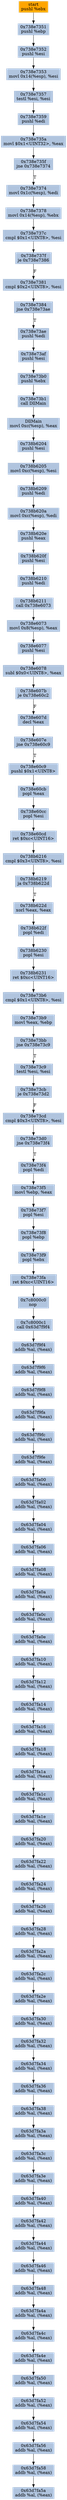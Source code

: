 digraph G {
node[shape=rectangle,style=filled,fillcolor=lightsteelblue,color=lightsteelblue]
bgcolor="transparent"
a0x738e7350pushl_ebx[label="start\npushl %ebx",color="lightgrey",fillcolor="orange"];
a0x738e7351pushl_ebp[label="0x738e7351\npushl %ebp"];
a0x738e7352pushl_esi[label="0x738e7352\npushl %esi"];
a0x738e7353movl_0x14esp__esi[label="0x738e7353\nmovl 0x14(%esp), %esi"];
a0x738e7357testl_esi_esi[label="0x738e7357\ntestl %esi, %esi"];
a0x738e7359pushl_edi[label="0x738e7359\npushl %edi"];
a0x738e735amovl_0x1UINT32_eax[label="0x738e735a\nmovl $0x1<UINT32>, %eax"];
a0x738e735fjne_0x738e7374[label="0x738e735f\njne 0x738e7374"];
a0x738e7374movl_0x1cesp__edi[label="0x738e7374\nmovl 0x1c(%esp), %edi"];
a0x738e7378movl_0x14esp__ebx[label="0x738e7378\nmovl 0x14(%esp), %ebx"];
a0x738e737ccmpl_0x1UINT8_esi[label="0x738e737c\ncmpl $0x1<UINT8>, %esi"];
a0x738e737fje_0x738e7386[label="0x738e737f\nje 0x738e7386"];
a0x738e7381cmpl_0x2UINT8_esi[label="0x738e7381\ncmpl $0x2<UINT8>, %esi"];
a0x738e7384jne_0x738e73ae[label="0x738e7384\njne 0x738e73ae"];
a0x738e73aepushl_edi[label="0x738e73ae\npushl %edi"];
a0x738e73afpushl_esi[label="0x738e73af\npushl %esi"];
a0x738e73b0pushl_ebx[label="0x738e73b0\npushl %ebx"];
a0x738e73b1call_DllMain[label="0x738e73b1\ncall DllMain"];
a0x738b6200movl_0xcesp__eax[label="DllMain\nmovl 0xc(%esp), %eax"];
a0x738b6204pushl_esi[label="0x738b6204\npushl %esi"];
a0x738b6205movl_0xcesp__esi[label="0x738b6205\nmovl 0xc(%esp), %esi"];
a0x738b6209pushl_edi[label="0x738b6209\npushl %edi"];
a0x738b620amovl_0xcesp__edi[label="0x738b620a\nmovl 0xc(%esp), %edi"];
a0x738b620epushl_eax[label="0x738b620e\npushl %eax"];
a0x738b620fpushl_esi[label="0x738b620f\npushl %esi"];
a0x738b6210pushl_edi[label="0x738b6210\npushl %edi"];
a0x738b6211call_0x738e6073[label="0x738b6211\ncall 0x738e6073"];
a0x738e6073movl_0x8esp__eax[label="0x738e6073\nmovl 0x8(%esp), %eax"];
a0x738e6077pushl_esi[label="0x738e6077\npushl %esi"];
a0x738e6078subl_0x0UINT8_eax[label="0x738e6078\nsubl $0x0<UINT8>, %eax"];
a0x738e607bje_0x738e60c2[label="0x738e607b\nje 0x738e60c2"];
a0x738e607ddecl_eax[label="0x738e607d\ndecl %eax"];
a0x738e607ejne_0x738e60c9[label="0x738e607e\njne 0x738e60c9"];
a0x738e60c9pushl_0x1UINT8[label="0x738e60c9\npushl $0x1<UINT8>"];
a0x738e60cbpopl_eax[label="0x738e60cb\npopl %eax"];
a0x738e60ccpopl_esi[label="0x738e60cc\npopl %esi"];
a0x738e60cdret_0xcUINT16[label="0x738e60cd\nret $0xc<UINT16>"];
a0x738b6216cmpl_0x3UINT8_esi[label="0x738b6216\ncmpl $0x3<UINT8>, %esi"];
a0x738b6219ja_0x738b622d[label="0x738b6219\nja 0x738b622d"];
a0x738b622dxorl_eax_eax[label="0x738b622d\nxorl %eax, %eax"];
a0x738b622fpopl_edi[label="0x738b622f\npopl %edi"];
a0x738b6230popl_esi[label="0x738b6230\npopl %esi"];
a0x738b6231ret_0xcUINT16[label="0x738b6231\nret $0xc<UINT16>"];
a0x738e73b6cmpl_0x1UINT8_esi[label="0x738e73b6\ncmpl $0x1<UINT8>, %esi"];
a0x738e73b9movl_eax_ebp[label="0x738e73b9\nmovl %eax, %ebp"];
a0x738e73bbjne_0x738e73c9[label="0x738e73bb\njne 0x738e73c9"];
a0x738e73c9testl_esi_esi[label="0x738e73c9\ntestl %esi, %esi"];
a0x738e73cbje_0x738e73d2[label="0x738e73cb\nje 0x738e73d2"];
a0x738e73cdcmpl_0x3UINT8_esi[label="0x738e73cd\ncmpl $0x3<UINT8>, %esi"];
a0x738e73d0jne_0x738e73f4[label="0x738e73d0\njne 0x738e73f4"];
a0x738e73f4popl_edi[label="0x738e73f4\npopl %edi"];
a0x738e73f5movl_ebp_eax[label="0x738e73f5\nmovl %ebp, %eax"];
a0x738e73f7popl_esi[label="0x738e73f7\npopl %esi"];
a0x738e73f8popl_ebp[label="0x738e73f8\npopl %ebp"];
a0x738e73f9popl_ebx[label="0x738e73f9\npopl %ebx"];
a0x738e73faret_0xcUINT16[label="0x738e73fa\nret $0xc<UINT16>"];
a0x7c8000c0nop_[label="0x7c8000c0\nnop "];
a0x7c8000c1call_0x63d7f9f4[label="0x7c8000c1\ncall 0x63d7f9f4"];
a0x63d7f9f4addb_al_eax_[label="0x63d7f9f4\naddb %al, (%eax)"];
a0x63d7f9f6addb_al_eax_[label="0x63d7f9f6\naddb %al, (%eax)"];
a0x63d7f9f8addb_al_eax_[label="0x63d7f9f8\naddb %al, (%eax)"];
a0x63d7f9faaddb_al_eax_[label="0x63d7f9fa\naddb %al, (%eax)"];
a0x63d7f9fcaddb_al_eax_[label="0x63d7f9fc\naddb %al, (%eax)"];
a0x63d7f9feaddb_al_eax_[label="0x63d7f9fe\naddb %al, (%eax)"];
a0x63d7fa00addb_al_eax_[label="0x63d7fa00\naddb %al, (%eax)"];
a0x63d7fa02addb_al_eax_[label="0x63d7fa02\naddb %al, (%eax)"];
a0x63d7fa04addb_al_eax_[label="0x63d7fa04\naddb %al, (%eax)"];
a0x63d7fa06addb_al_eax_[label="0x63d7fa06\naddb %al, (%eax)"];
a0x63d7fa08addb_al_eax_[label="0x63d7fa08\naddb %al, (%eax)"];
a0x63d7fa0aaddb_al_eax_[label="0x63d7fa0a\naddb %al, (%eax)"];
a0x63d7fa0caddb_al_eax_[label="0x63d7fa0c\naddb %al, (%eax)"];
a0x63d7fa0eaddb_al_eax_[label="0x63d7fa0e\naddb %al, (%eax)"];
a0x63d7fa10addb_al_eax_[label="0x63d7fa10\naddb %al, (%eax)"];
a0x63d7fa12addb_al_eax_[label="0x63d7fa12\naddb %al, (%eax)"];
a0x63d7fa14addb_al_eax_[label="0x63d7fa14\naddb %al, (%eax)"];
a0x63d7fa16addb_al_eax_[label="0x63d7fa16\naddb %al, (%eax)"];
a0x63d7fa18addb_al_eax_[label="0x63d7fa18\naddb %al, (%eax)"];
a0x63d7fa1aaddb_al_eax_[label="0x63d7fa1a\naddb %al, (%eax)"];
a0x63d7fa1caddb_al_eax_[label="0x63d7fa1c\naddb %al, (%eax)"];
a0x63d7fa1eaddb_al_eax_[label="0x63d7fa1e\naddb %al, (%eax)"];
a0x63d7fa20addb_al_eax_[label="0x63d7fa20\naddb %al, (%eax)"];
a0x63d7fa22addb_al_eax_[label="0x63d7fa22\naddb %al, (%eax)"];
a0x63d7fa24addb_al_eax_[label="0x63d7fa24\naddb %al, (%eax)"];
a0x63d7fa26addb_al_eax_[label="0x63d7fa26\naddb %al, (%eax)"];
a0x63d7fa28addb_al_eax_[label="0x63d7fa28\naddb %al, (%eax)"];
a0x63d7fa2aaddb_al_eax_[label="0x63d7fa2a\naddb %al, (%eax)"];
a0x63d7fa2caddb_al_eax_[label="0x63d7fa2c\naddb %al, (%eax)"];
a0x63d7fa2eaddb_al_eax_[label="0x63d7fa2e\naddb %al, (%eax)"];
a0x63d7fa30addb_al_eax_[label="0x63d7fa30\naddb %al, (%eax)"];
a0x63d7fa32addb_al_eax_[label="0x63d7fa32\naddb %al, (%eax)"];
a0x63d7fa34addb_al_eax_[label="0x63d7fa34\naddb %al, (%eax)"];
a0x63d7fa36addb_al_eax_[label="0x63d7fa36\naddb %al, (%eax)"];
a0x63d7fa38addb_al_eax_[label="0x63d7fa38\naddb %al, (%eax)"];
a0x63d7fa3aaddb_al_eax_[label="0x63d7fa3a\naddb %al, (%eax)"];
a0x63d7fa3caddb_al_eax_[label="0x63d7fa3c\naddb %al, (%eax)"];
a0x63d7fa3eaddb_al_eax_[label="0x63d7fa3e\naddb %al, (%eax)"];
a0x63d7fa40addb_al_eax_[label="0x63d7fa40\naddb %al, (%eax)"];
a0x63d7fa42addb_al_eax_[label="0x63d7fa42\naddb %al, (%eax)"];
a0x63d7fa44addb_al_eax_[label="0x63d7fa44\naddb %al, (%eax)"];
a0x63d7fa46addb_al_eax_[label="0x63d7fa46\naddb %al, (%eax)"];
a0x63d7fa48addb_al_eax_[label="0x63d7fa48\naddb %al, (%eax)"];
a0x63d7fa4aaddb_al_eax_[label="0x63d7fa4a\naddb %al, (%eax)"];
a0x63d7fa4caddb_al_eax_[label="0x63d7fa4c\naddb %al, (%eax)"];
a0x63d7fa4eaddb_al_eax_[label="0x63d7fa4e\naddb %al, (%eax)"];
a0x63d7fa50addb_al_eax_[label="0x63d7fa50\naddb %al, (%eax)"];
a0x63d7fa52addb_al_eax_[label="0x63d7fa52\naddb %al, (%eax)"];
a0x63d7fa54addb_al_eax_[label="0x63d7fa54\naddb %al, (%eax)"];
a0x63d7fa56addb_al_eax_[label="0x63d7fa56\naddb %al, (%eax)"];
a0x63d7fa58addb_al_eax_[label="0x63d7fa58\naddb %al, (%eax)"];
a0x63d7fa5aaddb_al_eax_[label="0x63d7fa5a\naddb %al, (%eax)"];
a0x738e7350pushl_ebx -> a0x738e7351pushl_ebp [color="#000000"];
a0x738e7351pushl_ebp -> a0x738e7352pushl_esi [color="#000000"];
a0x738e7352pushl_esi -> a0x738e7353movl_0x14esp__esi [color="#000000"];
a0x738e7353movl_0x14esp__esi -> a0x738e7357testl_esi_esi [color="#000000"];
a0x738e7357testl_esi_esi -> a0x738e7359pushl_edi [color="#000000"];
a0x738e7359pushl_edi -> a0x738e735amovl_0x1UINT32_eax [color="#000000"];
a0x738e735amovl_0x1UINT32_eax -> a0x738e735fjne_0x738e7374 [color="#000000"];
a0x738e735fjne_0x738e7374 -> a0x738e7374movl_0x1cesp__edi [color="#000000",label="T"];
a0x738e7374movl_0x1cesp__edi -> a0x738e7378movl_0x14esp__ebx [color="#000000"];
a0x738e7378movl_0x14esp__ebx -> a0x738e737ccmpl_0x1UINT8_esi [color="#000000"];
a0x738e737ccmpl_0x1UINT8_esi -> a0x738e737fje_0x738e7386 [color="#000000"];
a0x738e737fje_0x738e7386 -> a0x738e7381cmpl_0x2UINT8_esi [color="#000000",label="F"];
a0x738e7381cmpl_0x2UINT8_esi -> a0x738e7384jne_0x738e73ae [color="#000000"];
a0x738e7384jne_0x738e73ae -> a0x738e73aepushl_edi [color="#000000",label="T"];
a0x738e73aepushl_edi -> a0x738e73afpushl_esi [color="#000000"];
a0x738e73afpushl_esi -> a0x738e73b0pushl_ebx [color="#000000"];
a0x738e73b0pushl_ebx -> a0x738e73b1call_DllMain [color="#000000"];
a0x738e73b1call_DllMain -> a0x738b6200movl_0xcesp__eax [color="#000000"];
a0x738b6200movl_0xcesp__eax -> a0x738b6204pushl_esi [color="#000000"];
a0x738b6204pushl_esi -> a0x738b6205movl_0xcesp__esi [color="#000000"];
a0x738b6205movl_0xcesp__esi -> a0x738b6209pushl_edi [color="#000000"];
a0x738b6209pushl_edi -> a0x738b620amovl_0xcesp__edi [color="#000000"];
a0x738b620amovl_0xcesp__edi -> a0x738b620epushl_eax [color="#000000"];
a0x738b620epushl_eax -> a0x738b620fpushl_esi [color="#000000"];
a0x738b620fpushl_esi -> a0x738b6210pushl_edi [color="#000000"];
a0x738b6210pushl_edi -> a0x738b6211call_0x738e6073 [color="#000000"];
a0x738b6211call_0x738e6073 -> a0x738e6073movl_0x8esp__eax [color="#000000"];
a0x738e6073movl_0x8esp__eax -> a0x738e6077pushl_esi [color="#000000"];
a0x738e6077pushl_esi -> a0x738e6078subl_0x0UINT8_eax [color="#000000"];
a0x738e6078subl_0x0UINT8_eax -> a0x738e607bje_0x738e60c2 [color="#000000"];
a0x738e607bje_0x738e60c2 -> a0x738e607ddecl_eax [color="#000000",label="F"];
a0x738e607ddecl_eax -> a0x738e607ejne_0x738e60c9 [color="#000000"];
a0x738e607ejne_0x738e60c9 -> a0x738e60c9pushl_0x1UINT8 [color="#000000",label="T"];
a0x738e60c9pushl_0x1UINT8 -> a0x738e60cbpopl_eax [color="#000000"];
a0x738e60cbpopl_eax -> a0x738e60ccpopl_esi [color="#000000"];
a0x738e60ccpopl_esi -> a0x738e60cdret_0xcUINT16 [color="#000000"];
a0x738e60cdret_0xcUINT16 -> a0x738b6216cmpl_0x3UINT8_esi [color="#000000"];
a0x738b6216cmpl_0x3UINT8_esi -> a0x738b6219ja_0x738b622d [color="#000000"];
a0x738b6219ja_0x738b622d -> a0x738b622dxorl_eax_eax [color="#000000",label="T"];
a0x738b622dxorl_eax_eax -> a0x738b622fpopl_edi [color="#000000"];
a0x738b622fpopl_edi -> a0x738b6230popl_esi [color="#000000"];
a0x738b6230popl_esi -> a0x738b6231ret_0xcUINT16 [color="#000000"];
a0x738b6231ret_0xcUINT16 -> a0x738e73b6cmpl_0x1UINT8_esi [color="#000000"];
a0x738e73b6cmpl_0x1UINT8_esi -> a0x738e73b9movl_eax_ebp [color="#000000"];
a0x738e73b9movl_eax_ebp -> a0x738e73bbjne_0x738e73c9 [color="#000000"];
a0x738e73bbjne_0x738e73c9 -> a0x738e73c9testl_esi_esi [color="#000000",label="T"];
a0x738e73c9testl_esi_esi -> a0x738e73cbje_0x738e73d2 [color="#000000"];
a0x738e73cbje_0x738e73d2 -> a0x738e73cdcmpl_0x3UINT8_esi [color="#000000",label="F"];
a0x738e73cdcmpl_0x3UINT8_esi -> a0x738e73d0jne_0x738e73f4 [color="#000000"];
a0x738e73d0jne_0x738e73f4 -> a0x738e73f4popl_edi [color="#000000",label="T"];
a0x738e73f4popl_edi -> a0x738e73f5movl_ebp_eax [color="#000000"];
a0x738e73f5movl_ebp_eax -> a0x738e73f7popl_esi [color="#000000"];
a0x738e73f7popl_esi -> a0x738e73f8popl_ebp [color="#000000"];
a0x738e73f8popl_ebp -> a0x738e73f9popl_ebx [color="#000000"];
a0x738e73f9popl_ebx -> a0x738e73faret_0xcUINT16 [color="#000000"];
a0x738e73faret_0xcUINT16 -> a0x7c8000c0nop_ [color="#000000"];
a0x7c8000c0nop_ -> a0x7c8000c1call_0x63d7f9f4 [color="#000000"];
a0x7c8000c1call_0x63d7f9f4 -> a0x63d7f9f4addb_al_eax_ [color="#000000"];
a0x63d7f9f4addb_al_eax_ -> a0x63d7f9f6addb_al_eax_ [color="#000000"];
a0x63d7f9f6addb_al_eax_ -> a0x63d7f9f8addb_al_eax_ [color="#000000"];
a0x63d7f9f8addb_al_eax_ -> a0x63d7f9faaddb_al_eax_ [color="#000000"];
a0x63d7f9faaddb_al_eax_ -> a0x63d7f9fcaddb_al_eax_ [color="#000000"];
a0x63d7f9fcaddb_al_eax_ -> a0x63d7f9feaddb_al_eax_ [color="#000000"];
a0x63d7f9feaddb_al_eax_ -> a0x63d7fa00addb_al_eax_ [color="#000000"];
a0x63d7fa00addb_al_eax_ -> a0x63d7fa02addb_al_eax_ [color="#000000"];
a0x63d7fa02addb_al_eax_ -> a0x63d7fa04addb_al_eax_ [color="#000000"];
a0x63d7fa04addb_al_eax_ -> a0x63d7fa06addb_al_eax_ [color="#000000"];
a0x63d7fa06addb_al_eax_ -> a0x63d7fa08addb_al_eax_ [color="#000000"];
a0x63d7fa08addb_al_eax_ -> a0x63d7fa0aaddb_al_eax_ [color="#000000"];
a0x63d7fa0aaddb_al_eax_ -> a0x63d7fa0caddb_al_eax_ [color="#000000"];
a0x63d7fa0caddb_al_eax_ -> a0x63d7fa0eaddb_al_eax_ [color="#000000"];
a0x63d7fa0eaddb_al_eax_ -> a0x63d7fa10addb_al_eax_ [color="#000000"];
a0x63d7fa10addb_al_eax_ -> a0x63d7fa12addb_al_eax_ [color="#000000"];
a0x63d7fa12addb_al_eax_ -> a0x63d7fa14addb_al_eax_ [color="#000000"];
a0x63d7fa14addb_al_eax_ -> a0x63d7fa16addb_al_eax_ [color="#000000"];
a0x63d7fa16addb_al_eax_ -> a0x63d7fa18addb_al_eax_ [color="#000000"];
a0x63d7fa18addb_al_eax_ -> a0x63d7fa1aaddb_al_eax_ [color="#000000"];
a0x63d7fa1aaddb_al_eax_ -> a0x63d7fa1caddb_al_eax_ [color="#000000"];
a0x63d7fa1caddb_al_eax_ -> a0x63d7fa1eaddb_al_eax_ [color="#000000"];
a0x63d7fa1eaddb_al_eax_ -> a0x63d7fa20addb_al_eax_ [color="#000000"];
a0x63d7fa20addb_al_eax_ -> a0x63d7fa22addb_al_eax_ [color="#000000"];
a0x63d7fa22addb_al_eax_ -> a0x63d7fa24addb_al_eax_ [color="#000000"];
a0x63d7fa24addb_al_eax_ -> a0x63d7fa26addb_al_eax_ [color="#000000"];
a0x63d7fa26addb_al_eax_ -> a0x63d7fa28addb_al_eax_ [color="#000000"];
a0x63d7fa28addb_al_eax_ -> a0x63d7fa2aaddb_al_eax_ [color="#000000"];
a0x63d7fa2aaddb_al_eax_ -> a0x63d7fa2caddb_al_eax_ [color="#000000"];
a0x63d7fa2caddb_al_eax_ -> a0x63d7fa2eaddb_al_eax_ [color="#000000"];
a0x63d7fa2eaddb_al_eax_ -> a0x63d7fa30addb_al_eax_ [color="#000000"];
a0x63d7fa30addb_al_eax_ -> a0x63d7fa32addb_al_eax_ [color="#000000"];
a0x63d7fa32addb_al_eax_ -> a0x63d7fa34addb_al_eax_ [color="#000000"];
a0x63d7fa34addb_al_eax_ -> a0x63d7fa36addb_al_eax_ [color="#000000"];
a0x63d7fa36addb_al_eax_ -> a0x63d7fa38addb_al_eax_ [color="#000000"];
a0x63d7fa38addb_al_eax_ -> a0x63d7fa3aaddb_al_eax_ [color="#000000"];
a0x63d7fa3aaddb_al_eax_ -> a0x63d7fa3caddb_al_eax_ [color="#000000"];
a0x63d7fa3caddb_al_eax_ -> a0x63d7fa3eaddb_al_eax_ [color="#000000"];
a0x63d7fa3eaddb_al_eax_ -> a0x63d7fa40addb_al_eax_ [color="#000000"];
a0x63d7fa40addb_al_eax_ -> a0x63d7fa42addb_al_eax_ [color="#000000"];
a0x63d7fa42addb_al_eax_ -> a0x63d7fa44addb_al_eax_ [color="#000000"];
a0x63d7fa44addb_al_eax_ -> a0x63d7fa46addb_al_eax_ [color="#000000"];
a0x63d7fa46addb_al_eax_ -> a0x63d7fa48addb_al_eax_ [color="#000000"];
a0x63d7fa48addb_al_eax_ -> a0x63d7fa4aaddb_al_eax_ [color="#000000"];
a0x63d7fa4aaddb_al_eax_ -> a0x63d7fa4caddb_al_eax_ [color="#000000"];
a0x63d7fa4caddb_al_eax_ -> a0x63d7fa4eaddb_al_eax_ [color="#000000"];
a0x63d7fa4eaddb_al_eax_ -> a0x63d7fa50addb_al_eax_ [color="#000000"];
a0x63d7fa50addb_al_eax_ -> a0x63d7fa52addb_al_eax_ [color="#000000"];
a0x63d7fa52addb_al_eax_ -> a0x63d7fa54addb_al_eax_ [color="#000000"];
a0x63d7fa54addb_al_eax_ -> a0x63d7fa56addb_al_eax_ [color="#000000"];
a0x63d7fa56addb_al_eax_ -> a0x63d7fa58addb_al_eax_ [color="#000000"];
a0x63d7fa58addb_al_eax_ -> a0x63d7fa5aaddb_al_eax_ [color="#000000"];
}
